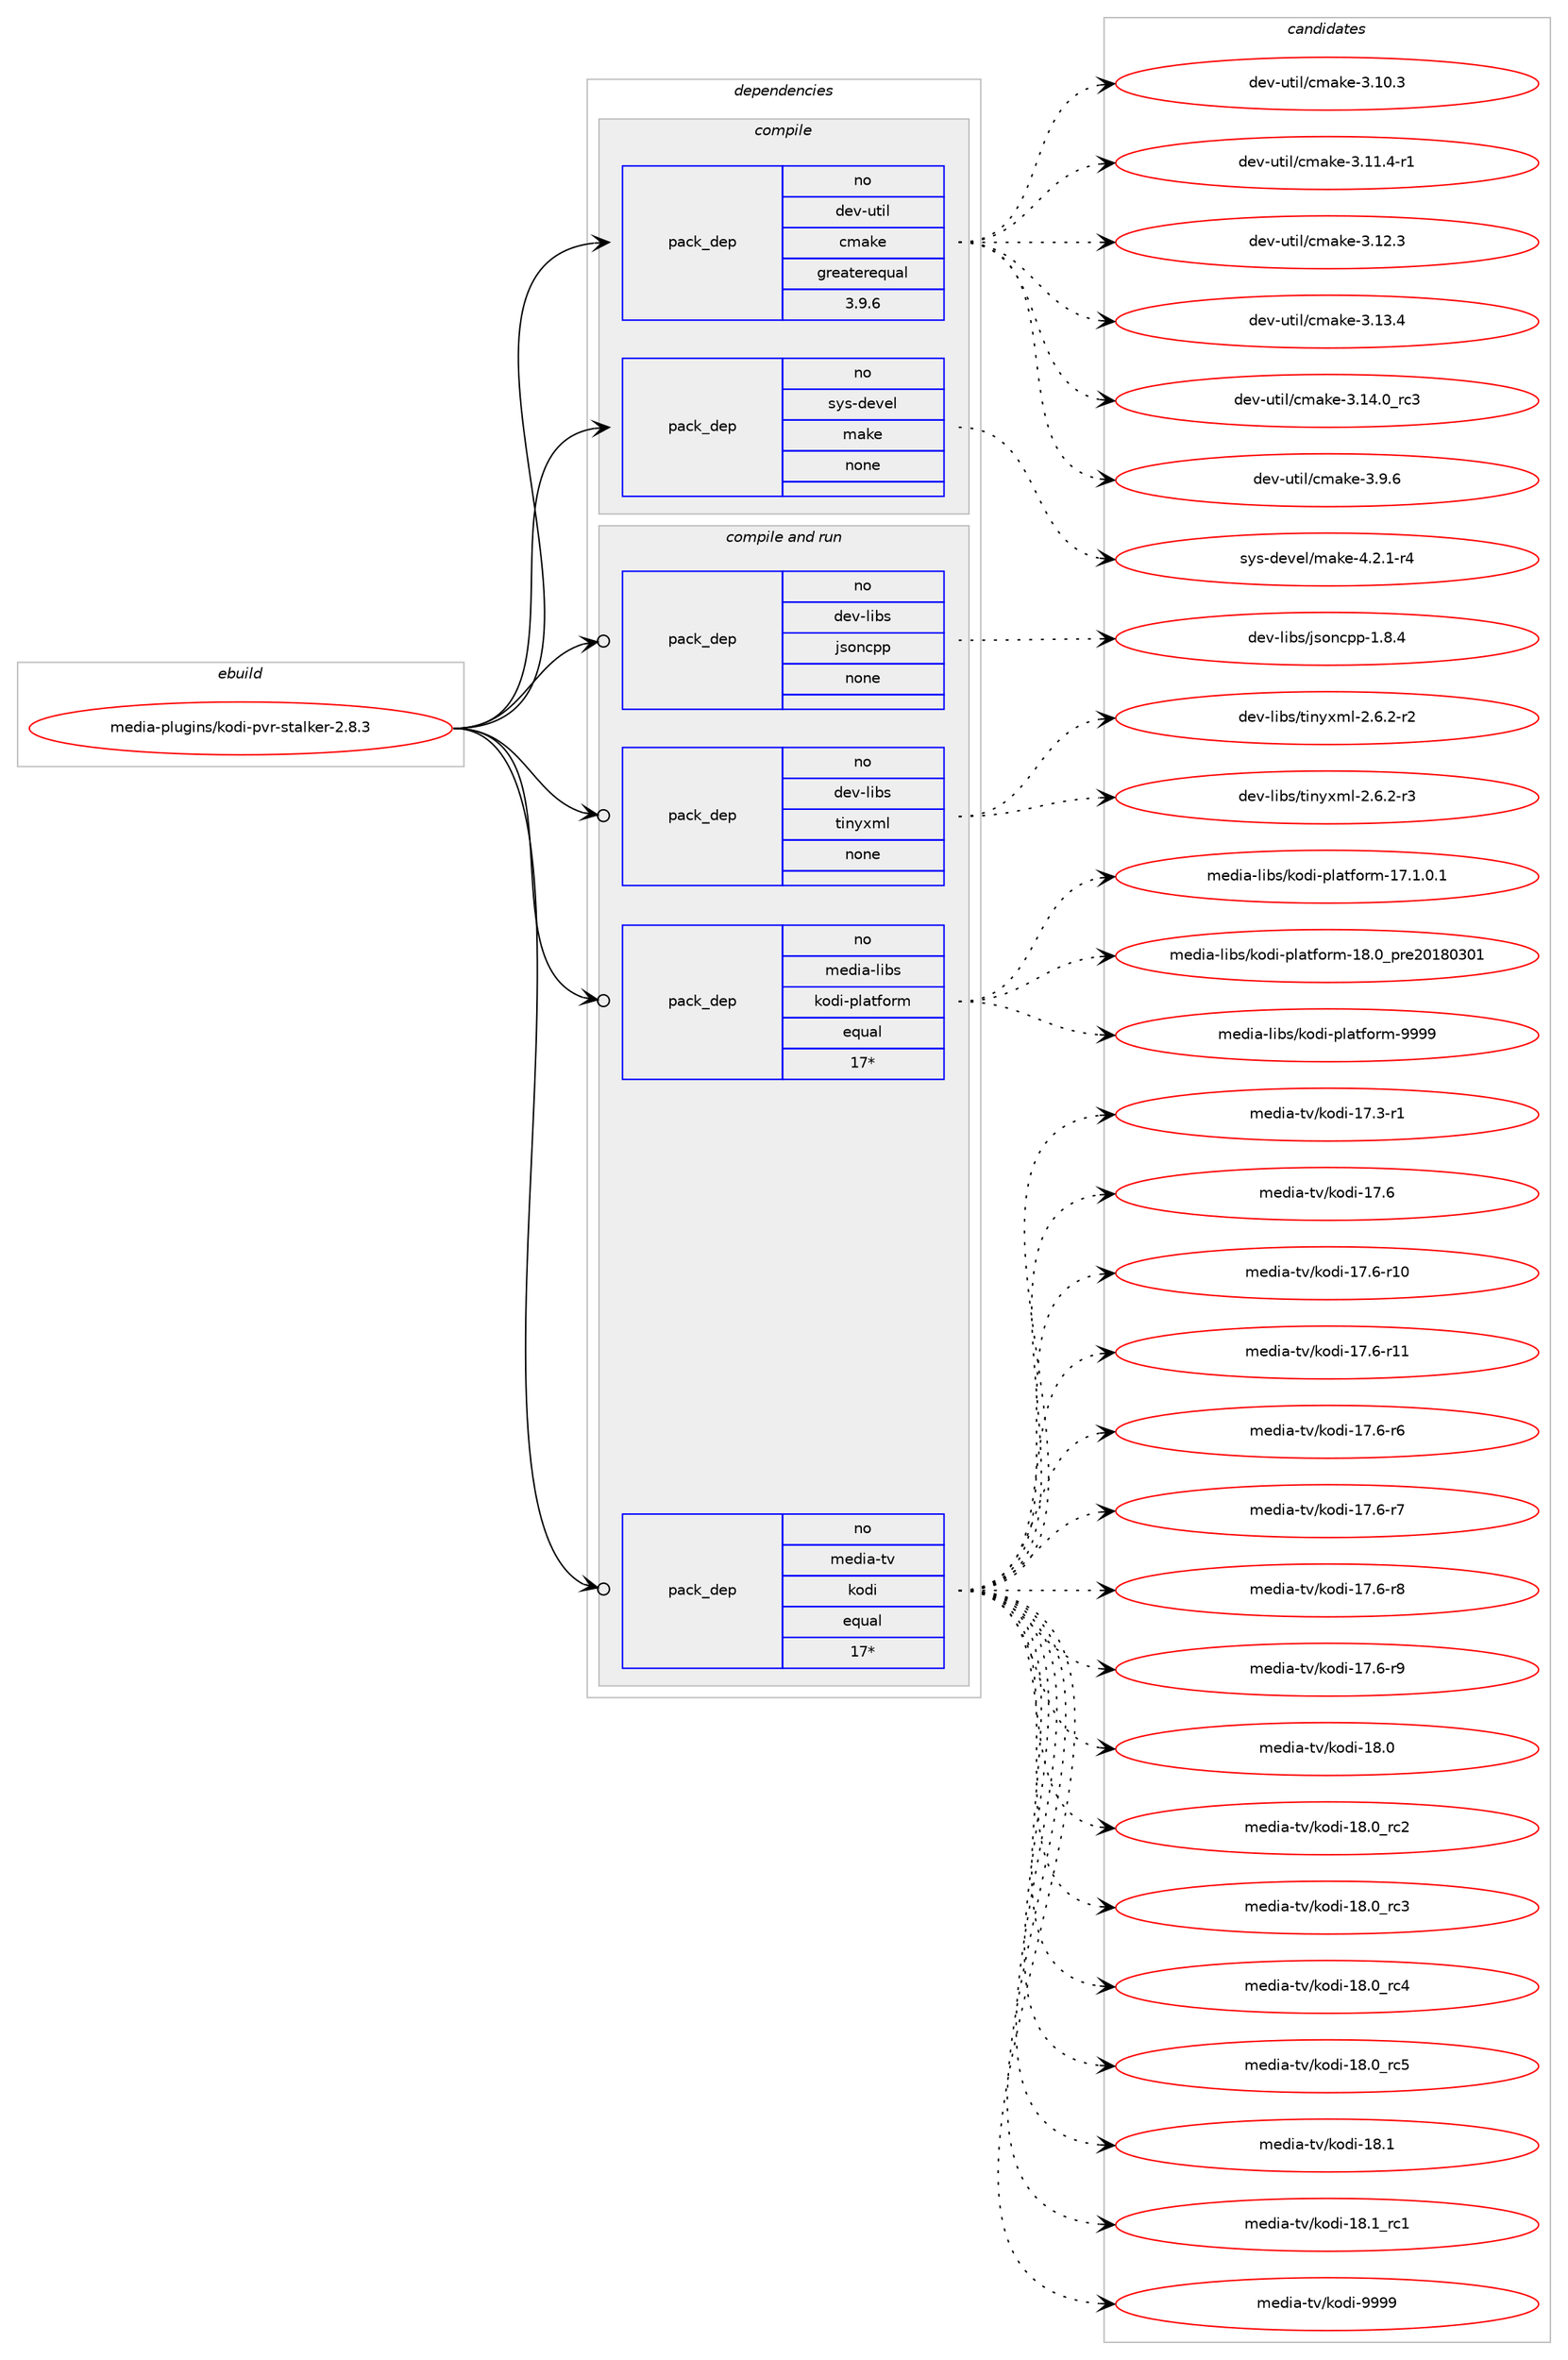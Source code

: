 digraph prolog {

# *************
# Graph options
# *************

newrank=true;
concentrate=true;
compound=true;
graph [rankdir=LR,fontname=Helvetica,fontsize=10,ranksep=1.5];#, ranksep=2.5, nodesep=0.2];
edge  [arrowhead=vee];
node  [fontname=Helvetica,fontsize=10];

# **********
# The ebuild
# **********

subgraph cluster_leftcol {
color=gray;
rank=same;
label=<<i>ebuild</i>>;
id [label="media-plugins/kodi-pvr-stalker-2.8.3", color=red, width=4, href="../media-plugins/kodi-pvr-stalker-2.8.3.svg"];
}

# ****************
# The dependencies
# ****************

subgraph cluster_midcol {
color=gray;
label=<<i>dependencies</i>>;
subgraph cluster_compile {
fillcolor="#eeeeee";
style=filled;
label=<<i>compile</i>>;
subgraph pack1159146 {
dependency1621774 [label=<<TABLE BORDER="0" CELLBORDER="1" CELLSPACING="0" CELLPADDING="4" WIDTH="220"><TR><TD ROWSPAN="6" CELLPADDING="30">pack_dep</TD></TR><TR><TD WIDTH="110">no</TD></TR><TR><TD>dev-util</TD></TR><TR><TD>cmake</TD></TR><TR><TD>greaterequal</TD></TR><TR><TD>3.9.6</TD></TR></TABLE>>, shape=none, color=blue];
}
id:e -> dependency1621774:w [weight=20,style="solid",arrowhead="vee"];
subgraph pack1159147 {
dependency1621775 [label=<<TABLE BORDER="0" CELLBORDER="1" CELLSPACING="0" CELLPADDING="4" WIDTH="220"><TR><TD ROWSPAN="6" CELLPADDING="30">pack_dep</TD></TR><TR><TD WIDTH="110">no</TD></TR><TR><TD>sys-devel</TD></TR><TR><TD>make</TD></TR><TR><TD>none</TD></TR><TR><TD></TD></TR></TABLE>>, shape=none, color=blue];
}
id:e -> dependency1621775:w [weight=20,style="solid",arrowhead="vee"];
}
subgraph cluster_compileandrun {
fillcolor="#eeeeee";
style=filled;
label=<<i>compile and run</i>>;
subgraph pack1159148 {
dependency1621776 [label=<<TABLE BORDER="0" CELLBORDER="1" CELLSPACING="0" CELLPADDING="4" WIDTH="220"><TR><TD ROWSPAN="6" CELLPADDING="30">pack_dep</TD></TR><TR><TD WIDTH="110">no</TD></TR><TR><TD>dev-libs</TD></TR><TR><TD>jsoncpp</TD></TR><TR><TD>none</TD></TR><TR><TD></TD></TR></TABLE>>, shape=none, color=blue];
}
id:e -> dependency1621776:w [weight=20,style="solid",arrowhead="odotvee"];
subgraph pack1159149 {
dependency1621777 [label=<<TABLE BORDER="0" CELLBORDER="1" CELLSPACING="0" CELLPADDING="4" WIDTH="220"><TR><TD ROWSPAN="6" CELLPADDING="30">pack_dep</TD></TR><TR><TD WIDTH="110">no</TD></TR><TR><TD>dev-libs</TD></TR><TR><TD>tinyxml</TD></TR><TR><TD>none</TD></TR><TR><TD></TD></TR></TABLE>>, shape=none, color=blue];
}
id:e -> dependency1621777:w [weight=20,style="solid",arrowhead="odotvee"];
subgraph pack1159150 {
dependency1621778 [label=<<TABLE BORDER="0" CELLBORDER="1" CELLSPACING="0" CELLPADDING="4" WIDTH="220"><TR><TD ROWSPAN="6" CELLPADDING="30">pack_dep</TD></TR><TR><TD WIDTH="110">no</TD></TR><TR><TD>media-libs</TD></TR><TR><TD>kodi-platform</TD></TR><TR><TD>equal</TD></TR><TR><TD>17*</TD></TR></TABLE>>, shape=none, color=blue];
}
id:e -> dependency1621778:w [weight=20,style="solid",arrowhead="odotvee"];
subgraph pack1159151 {
dependency1621779 [label=<<TABLE BORDER="0" CELLBORDER="1" CELLSPACING="0" CELLPADDING="4" WIDTH="220"><TR><TD ROWSPAN="6" CELLPADDING="30">pack_dep</TD></TR><TR><TD WIDTH="110">no</TD></TR><TR><TD>media-tv</TD></TR><TR><TD>kodi</TD></TR><TR><TD>equal</TD></TR><TR><TD>17*</TD></TR></TABLE>>, shape=none, color=blue];
}
id:e -> dependency1621779:w [weight=20,style="solid",arrowhead="odotvee"];
}
subgraph cluster_run {
fillcolor="#eeeeee";
style=filled;
label=<<i>run</i>>;
}
}

# **************
# The candidates
# **************

subgraph cluster_choices {
rank=same;
color=gray;
label=<<i>candidates</i>>;

subgraph choice1159146 {
color=black;
nodesep=1;
choice1001011184511711610510847991099710710145514649484651 [label="dev-util/cmake-3.10.3", color=red, width=4,href="../dev-util/cmake-3.10.3.svg"];
choice10010111845117116105108479910997107101455146494946524511449 [label="dev-util/cmake-3.11.4-r1", color=red, width=4,href="../dev-util/cmake-3.11.4-r1.svg"];
choice1001011184511711610510847991099710710145514649504651 [label="dev-util/cmake-3.12.3", color=red, width=4,href="../dev-util/cmake-3.12.3.svg"];
choice1001011184511711610510847991099710710145514649514652 [label="dev-util/cmake-3.13.4", color=red, width=4,href="../dev-util/cmake-3.13.4.svg"];
choice1001011184511711610510847991099710710145514649524648951149951 [label="dev-util/cmake-3.14.0_rc3", color=red, width=4,href="../dev-util/cmake-3.14.0_rc3.svg"];
choice10010111845117116105108479910997107101455146574654 [label="dev-util/cmake-3.9.6", color=red, width=4,href="../dev-util/cmake-3.9.6.svg"];
dependency1621774:e -> choice1001011184511711610510847991099710710145514649484651:w [style=dotted,weight="100"];
dependency1621774:e -> choice10010111845117116105108479910997107101455146494946524511449:w [style=dotted,weight="100"];
dependency1621774:e -> choice1001011184511711610510847991099710710145514649504651:w [style=dotted,weight="100"];
dependency1621774:e -> choice1001011184511711610510847991099710710145514649514652:w [style=dotted,weight="100"];
dependency1621774:e -> choice1001011184511711610510847991099710710145514649524648951149951:w [style=dotted,weight="100"];
dependency1621774:e -> choice10010111845117116105108479910997107101455146574654:w [style=dotted,weight="100"];
}
subgraph choice1159147 {
color=black;
nodesep=1;
choice1151211154510010111810110847109971071014552465046494511452 [label="sys-devel/make-4.2.1-r4", color=red, width=4,href="../sys-devel/make-4.2.1-r4.svg"];
dependency1621775:e -> choice1151211154510010111810110847109971071014552465046494511452:w [style=dotted,weight="100"];
}
subgraph choice1159148 {
color=black;
nodesep=1;
choice10010111845108105981154710611511111099112112454946564652 [label="dev-libs/jsoncpp-1.8.4", color=red, width=4,href="../dev-libs/jsoncpp-1.8.4.svg"];
dependency1621776:e -> choice10010111845108105981154710611511111099112112454946564652:w [style=dotted,weight="100"];
}
subgraph choice1159149 {
color=black;
nodesep=1;
choice1001011184510810598115471161051101211201091084550465446504511450 [label="dev-libs/tinyxml-2.6.2-r2", color=red, width=4,href="../dev-libs/tinyxml-2.6.2-r2.svg"];
choice1001011184510810598115471161051101211201091084550465446504511451 [label="dev-libs/tinyxml-2.6.2-r3", color=red, width=4,href="../dev-libs/tinyxml-2.6.2-r3.svg"];
dependency1621777:e -> choice1001011184510810598115471161051101211201091084550465446504511450:w [style=dotted,weight="100"];
dependency1621777:e -> choice1001011184510810598115471161051101211201091084550465446504511451:w [style=dotted,weight="100"];
}
subgraph choice1159150 {
color=black;
nodesep=1;
choice109101100105974510810598115471071111001054511210897116102111114109454955464946484649 [label="media-libs/kodi-platform-17.1.0.1", color=red, width=4,href="../media-libs/kodi-platform-17.1.0.1.svg"];
choice1091011001059745108105981154710711110010545112108971161021111141094549564648951121141015048495648514849 [label="media-libs/kodi-platform-18.0_pre20180301", color=red, width=4,href="../media-libs/kodi-platform-18.0_pre20180301.svg"];
choice1091011001059745108105981154710711110010545112108971161021111141094557575757 [label="media-libs/kodi-platform-9999", color=red, width=4,href="../media-libs/kodi-platform-9999.svg"];
dependency1621778:e -> choice109101100105974510810598115471071111001054511210897116102111114109454955464946484649:w [style=dotted,weight="100"];
dependency1621778:e -> choice1091011001059745108105981154710711110010545112108971161021111141094549564648951121141015048495648514849:w [style=dotted,weight="100"];
dependency1621778:e -> choice1091011001059745108105981154710711110010545112108971161021111141094557575757:w [style=dotted,weight="100"];
}
subgraph choice1159151 {
color=black;
nodesep=1;
choice10910110010597451161184710711110010545495546514511449 [label="media-tv/kodi-17.3-r1", color=red, width=4,href="../media-tv/kodi-17.3-r1.svg"];
choice1091011001059745116118471071111001054549554654 [label="media-tv/kodi-17.6", color=red, width=4,href="../media-tv/kodi-17.6.svg"];
choice1091011001059745116118471071111001054549554654451144948 [label="media-tv/kodi-17.6-r10", color=red, width=4,href="../media-tv/kodi-17.6-r10.svg"];
choice1091011001059745116118471071111001054549554654451144949 [label="media-tv/kodi-17.6-r11", color=red, width=4,href="../media-tv/kodi-17.6-r11.svg"];
choice10910110010597451161184710711110010545495546544511454 [label="media-tv/kodi-17.6-r6", color=red, width=4,href="../media-tv/kodi-17.6-r6.svg"];
choice10910110010597451161184710711110010545495546544511455 [label="media-tv/kodi-17.6-r7", color=red, width=4,href="../media-tv/kodi-17.6-r7.svg"];
choice10910110010597451161184710711110010545495546544511456 [label="media-tv/kodi-17.6-r8", color=red, width=4,href="../media-tv/kodi-17.6-r8.svg"];
choice10910110010597451161184710711110010545495546544511457 [label="media-tv/kodi-17.6-r9", color=red, width=4,href="../media-tv/kodi-17.6-r9.svg"];
choice1091011001059745116118471071111001054549564648 [label="media-tv/kodi-18.0", color=red, width=4,href="../media-tv/kodi-18.0.svg"];
choice1091011001059745116118471071111001054549564648951149950 [label="media-tv/kodi-18.0_rc2", color=red, width=4,href="../media-tv/kodi-18.0_rc2.svg"];
choice1091011001059745116118471071111001054549564648951149951 [label="media-tv/kodi-18.0_rc3", color=red, width=4,href="../media-tv/kodi-18.0_rc3.svg"];
choice1091011001059745116118471071111001054549564648951149952 [label="media-tv/kodi-18.0_rc4", color=red, width=4,href="../media-tv/kodi-18.0_rc4.svg"];
choice1091011001059745116118471071111001054549564648951149953 [label="media-tv/kodi-18.0_rc5", color=red, width=4,href="../media-tv/kodi-18.0_rc5.svg"];
choice1091011001059745116118471071111001054549564649 [label="media-tv/kodi-18.1", color=red, width=4,href="../media-tv/kodi-18.1.svg"];
choice1091011001059745116118471071111001054549564649951149949 [label="media-tv/kodi-18.1_rc1", color=red, width=4,href="../media-tv/kodi-18.1_rc1.svg"];
choice1091011001059745116118471071111001054557575757 [label="media-tv/kodi-9999", color=red, width=4,href="../media-tv/kodi-9999.svg"];
dependency1621779:e -> choice10910110010597451161184710711110010545495546514511449:w [style=dotted,weight="100"];
dependency1621779:e -> choice1091011001059745116118471071111001054549554654:w [style=dotted,weight="100"];
dependency1621779:e -> choice1091011001059745116118471071111001054549554654451144948:w [style=dotted,weight="100"];
dependency1621779:e -> choice1091011001059745116118471071111001054549554654451144949:w [style=dotted,weight="100"];
dependency1621779:e -> choice10910110010597451161184710711110010545495546544511454:w [style=dotted,weight="100"];
dependency1621779:e -> choice10910110010597451161184710711110010545495546544511455:w [style=dotted,weight="100"];
dependency1621779:e -> choice10910110010597451161184710711110010545495546544511456:w [style=dotted,weight="100"];
dependency1621779:e -> choice10910110010597451161184710711110010545495546544511457:w [style=dotted,weight="100"];
dependency1621779:e -> choice1091011001059745116118471071111001054549564648:w [style=dotted,weight="100"];
dependency1621779:e -> choice1091011001059745116118471071111001054549564648951149950:w [style=dotted,weight="100"];
dependency1621779:e -> choice1091011001059745116118471071111001054549564648951149951:w [style=dotted,weight="100"];
dependency1621779:e -> choice1091011001059745116118471071111001054549564648951149952:w [style=dotted,weight="100"];
dependency1621779:e -> choice1091011001059745116118471071111001054549564648951149953:w [style=dotted,weight="100"];
dependency1621779:e -> choice1091011001059745116118471071111001054549564649:w [style=dotted,weight="100"];
dependency1621779:e -> choice1091011001059745116118471071111001054549564649951149949:w [style=dotted,weight="100"];
dependency1621779:e -> choice1091011001059745116118471071111001054557575757:w [style=dotted,weight="100"];
}
}

}
